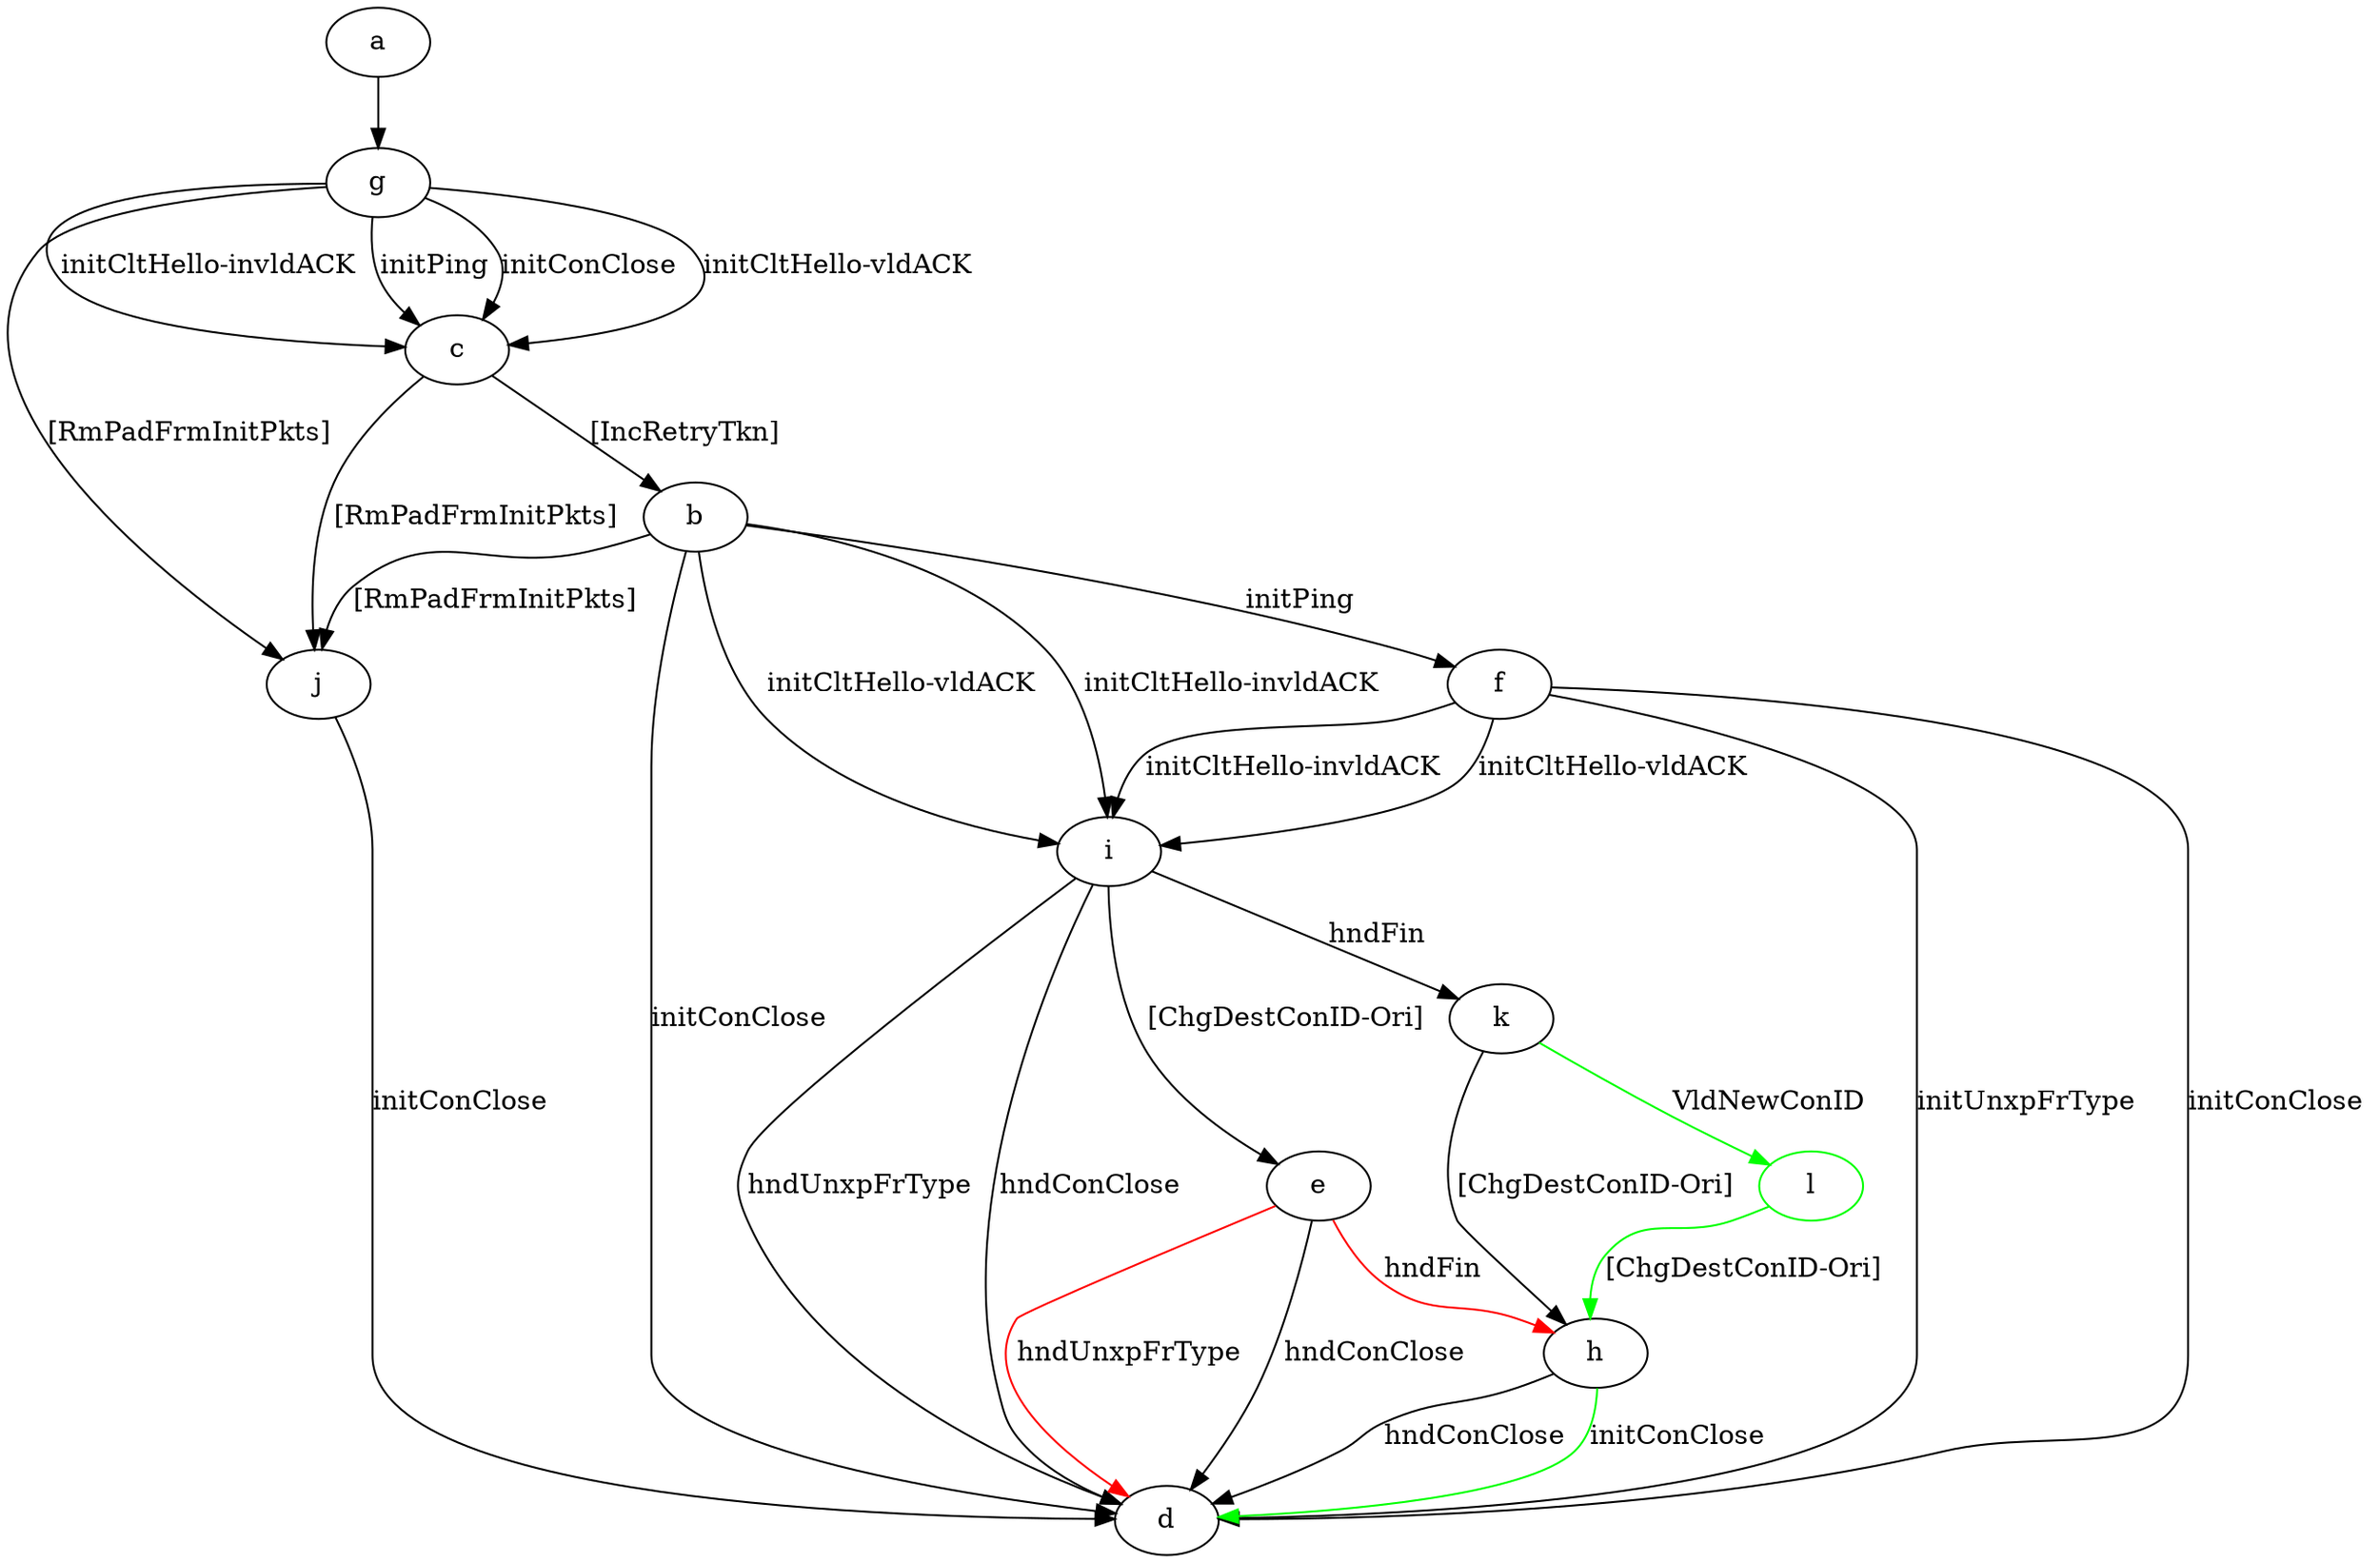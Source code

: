 digraph "" {
	a -> g	[key=0];
	b -> d	[key=0,
		label="initConClose "];
	b -> f	[key=0,
		label="initPing "];
	b -> i	[key=0,
		label="initCltHello-vldACK "];
	b -> i	[key=1,
		label="initCltHello-invldACK "];
	b -> j	[key=0,
		label="[RmPadFrmInitPkts] "];
	c -> b	[key=0,
		label="[IncRetryTkn] "];
	c -> j	[key=0,
		label="[RmPadFrmInitPkts] "];
	e -> d	[key=0,
		label="hndConClose "];
	e -> d	[key=1,
		color=red,
		label="hndUnxpFrType "];
	e -> h	[key=0,
		color=red,
		label="hndFin "];
	f -> d	[key=0,
		label="initConClose "];
	f -> d	[key=1,
		label="initUnxpFrType "];
	f -> i	[key=0,
		label="initCltHello-vldACK "];
	f -> i	[key=1,
		label="initCltHello-invldACK "];
	g -> c	[key=0,
		label="initPing "];
	g -> c	[key=1,
		label="initConClose "];
	g -> c	[key=2,
		label="initCltHello-vldACK "];
	g -> c	[key=3,
		label="initCltHello-invldACK "];
	g -> j	[key=0,
		label="[RmPadFrmInitPkts] "];
	h -> d	[key=0,
		label="hndConClose "];
	h -> d	[key=1,
		color=green,
		label="initConClose "];
	i -> d	[key=0,
		label="hndConClose "];
	i -> d	[key=1,
		label="hndUnxpFrType "];
	i -> e	[key=0,
		label="[ChgDestConID-Ori] "];
	i -> k	[key=0,
		label="hndFin "];
	j -> d	[key=0,
		label="initConClose "];
	k -> h	[key=0,
		label="[ChgDestConID-Ori] "];
	l	[color=green];
	k -> l	[key=0,
		color=green,
		label="VldNewConID "];
	l -> h	[key=0,
		color=green,
		label="[ChgDestConID-Ori] "];
}

